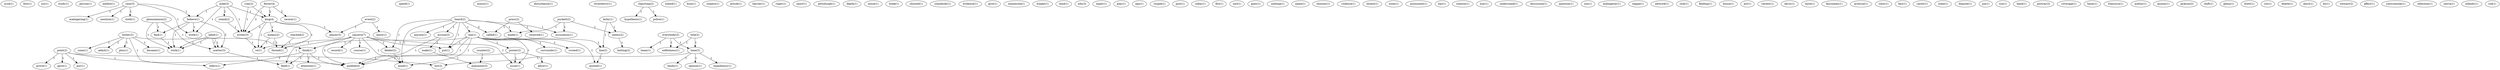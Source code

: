 digraph G {
  ucsd [ label="ucsd(1)" ];
  btw [ label="btw(1)" ];
  isn [ label="isn(1)" ];
  study [ label="study(1)" ];
  person [ label="person(1)" ];
  mediot [ label="mediot(1)" ];
  case [ label="case(3)" ];
  sloth [ label="sloth(1)" ];
  malingering [ label="malingering(1)" ];
  believe [ label="believe(1)" ];
  mention [ label="mention(1)" ];
  work [ label="work(1)" ];
  speed [ label="speed(1)" ];
  counter [ label="counter(2)" ];
  argument [ label="argument(3)" ];
  minus [ label="minus(1)" ];
  disturbance [ label="disturbance(1)" ];
  strawberry [ label="strawberry(1)" ];
  reporting [ label="reporting(2)" ];
  hypothesis [ label="hypothesis(1)" ];
  police [ label="police(1)" ];
  stated [ label="stated(1)" ];
  bum [ label="bum(1)" ];
  subject [ label="subject(1)" ];
  article [ label="article(1)" ];
  barrier [ label="barrier(1)" ];
  heard [ label="heard(2)" ];
  accuse [ label="accuse(2)" ];
  one [ label="one(1)" ];
  anyone [ label="anyone(1)" ];
  made [ label="made(1)" ];
  accusation [ label="accusation(1)" ];
  put [ label="put(1)" ];
  called [ label="called(1)" ];
  fielder [ label="fielder(2)" ];
  mind [ label="mind(1)" ];
  roger [ label="roger(1)" ];
  everybody [ label="everybody(2)" ];
  team [ label="team(1)" ];
  time [ label="time(3)" ];
  selfishness [ label="selfishness(1)" ];
  sport [ label="sport(1)" ];
  puckett [ label="puckett(2)" ];
  seems [ label="seems(2)" ];
  pittsburgh [ label="pittsburgh(1)" ];
  depth [ label="depth(1)" ];
  sense [ label="sense(1)" ];
  week [ label="week(1)" ];
  showed [ label="showed(1)" ];
  press [ label="press(2)" ];
  received [ label="received(1)" ];
  somebody [ label="somebody(1)" ];
  evidence [ label="evidence(1)" ];
  give [ label="give(1)" ];
  minnesota [ label="minnesota(1)" ];
  wieght [ label="wieght(1)" ];
  tend [ label="tend(1)" ];
  label [ label="label(1)" ];
  matter [ label="matter(3)" ];
  stick [ label="stick(1)" ];
  edu [ label="edu(3)" ];
  imply [ label="imply(1)" ];
  play [ label="play(1)" ];
  point [ label="point(2)" ];
  por [ label="por(1)" ];
  prove [ label="prove(1)" ];
  gave [ label="gave(1)" ];
  quibble [ label="quibble(4)" ];
  list [ label="list(2)" ];
  ego [ label="ego(1)" ];
  fester [ label="fester(4)" ];
  racism [ label="racism(1)" ];
  king [ label="king(4)" ];
  writes [ label="writes(3)" ];
  couple [ label="couple(1)" ];
  post [ label="post(1)" ];
  make [ label="make(1)" ];
  event [ label="event(2)" ];
  know [ label="know(1)" ];
  player [ label="player(3)" ];
  butler [ label="butler(2)" ];
  plus [ label="plus(1)" ];
  became [ label="became(1)" ];
  come [ label="come(1)" ];
  think [ label="think(1)" ];
  admit [ label="admit(1)" ];
  refers [ label="refers(1)" ];
  collar [ label="collar(1)" ];
  fire [ label="fire(1)" ];
  carl [ label="carl(1)" ];
  goes [ label="goes(1)" ];
  nothing [ label="nothing(1)" ];
  phenomenon [ label="phenomenon(2)" ];
  find [ label="find(1)" ];
  name [ label="name(1)" ];
  chooses [ label="chooses(1)" ];
  violence [ label="violence(1)" ];
  extent [ label="extent(1)" ];
  title [ label="title(2)" ];
  room [ label="room(1)" ];
  surrounds [ label="surrounds(1)" ];
  screed [ label="screed(1)" ];
  poster [ label="poster(2)" ];
  issue [ label="issue(1)" ];
  line [ label="line(2)" ];
  quoted [ label="quoted(1)" ];
  assesment [ label="assesment(1)" ];
  bar [ label="bar(1)" ];
  citation [ label="citation(1)" ];
  way [ label="way(1)" ];
  understand [ label="understand(1)" ];
  discussion [ label="discussion(1)" ];
  question [ label="question(1)" ];
  sox [ label="sox(1)" ];
  label [ label="label(1)" ];
  opinion [ label="opinion(1)" ];
  expediency [ label="expediency(1)" ];
  tends [ label="tends(1)" ];
  attention [ label="attention(1)" ];
  field [ label="field(1)" ];
  kirby [ label="kirby(1)" ];
  malingerer [ label="malingerer(1)" ];
  mike [ label="mike(3)" ];
  island [ label="island(2)" ];
  reggie [ label="reggie(1)" ];
  com [ label="com(2)" ];
  network [ label="network(1)" ];
  club [ label="club(1)" ];
  fielding [ label="fielding(1)" ];
  allow [ label="allow(1)" ];
  house [ label="house(1)" ];
  act [ label="act(1)" ];
  variety [ label="variety(1)" ];
  davis [ label="davis(1)" ];
  taste [ label="taste(1)" ];
  fascinates [ label="fascinates(1)" ];
  archival [ label="archival(1)" ];
  color [ label="color(1)" ];
  fact [ label="fact(1)" ];
  carew [ label="carew(1)" ];
  state [ label="state(1)" ];
  dispute [ label="dispute(1)" ];
  batting [ label="batting(2)" ];
  jon [ label="jon(1)" ];
  reached [ label="reached(2)" ];
  thread [ label="thread(1)" ];
  means [ label="means(2)" ];
  ve [ label="ve(1)" ];
  run [ label="run(1)" ];
  hand [ label="hand(1)" ];
  portray [ label="portray(2)" ];
  coverage [ label="coverage(1)" ];
  hmm [ label="hmm(1)" ];
  francisco [ label="francisco(1)" ];
  author [ label="author(1)" ];
  canseco [ label="canseco(7)" ];
  course [ label="course(1)" ];
  record [ label="record(1)" ];
  quonm [ label="quonm(1)" ];
  jackson [ label="jackson(2)" ];
  shift [ label="shift(1)" ];
  glenn [ label="glenn(1)" ];
  brett [ label="brett(1)" ];
  cut [ label="cut(1)" ];
  delete [ label="delete(1)" ];
  daryl [ label="daryl(1)" ];
  bo [ label="bo(1)" ];
  stewart [ label="stewart(2)" ];
  affect [ label="affect(1)" ];
  yastrzemski [ label="yastrzemski(1)" ];
  selection [ label="selection(1)" ];
  sierra [ label="sierra(1)" ];
  nobody [ label="nobody(1)" ];
  rod [ label="rod(1)" ];
  case -> sloth [ label="1" ];
  case -> malingering [ label="1" ];
  case -> believe [ label="1" ];
  case -> mention [ label="1" ];
  case -> work [ label="1" ];
  counter -> argument [ label="1" ];
  reporting -> hypothesis [ label="1" ];
  reporting -> police [ label="1" ];
  heard -> accuse [ label="1" ];
  heard -> one [ label="1" ];
  heard -> anyone [ label="1" ];
  heard -> made [ label="1" ];
  heard -> accusation [ label="1" ];
  heard -> put [ label="1" ];
  heard -> called [ label="2" ];
  heard -> fielder [ label="1" ];
  heard -> mind [ label="1" ];
  everybody -> team [ label="1" ];
  everybody -> time [ label="1" ];
  everybody -> selfishness [ label="1" ];
  puckett -> made [ label="1" ];
  puckett -> seems [ label="1" ];
  puckett -> accusation [ label="1" ];
  press -> received [ label="1" ];
  press -> called [ label="1" ];
  label -> matter [ label="1" ];
  label -> stick [ label="1" ];
  point -> por [ label="1" ];
  point -> prove [ label="1" ];
  point -> gave [ label="1" ];
  point -> quibble [ label="1" ];
  point -> list [ label="1" ];
  fester -> racism [ label="2" ];
  fester -> king [ label="2" ];
  fester -> writes [ label="2" ];
  accuse -> quibble [ label="1" ];
  accuse -> make [ label="1" ];
  event -> know [ label="1" ];
  event -> player [ label="1" ];
  butler -> plus [ label="1" ];
  butler -> became [ label="1" ];
  butler -> come [ label="1" ];
  butler -> think [ label="1" ];
  butler -> admit [ label="1" ];
  butler -> refers [ label="1" ];
  phenomenon -> matter [ label="1" ];
  phenomenon -> find [ label="1" ];
  phenomenon -> stick [ label="1" ];
  title -> time [ label="1" ];
  title -> selfishness [ label="1" ];
  one -> surrounds [ label="1" ];
  one -> screed [ label="1" ];
  one -> think [ label="1" ];
  one -> poster [ label="1" ];
  one -> put [ label="1" ];
  one -> quibble [ label="1" ];
  one -> issue [ label="1" ];
  one -> line [ label="1" ];
  one -> quoted [ label="1" ];
  one -> mind [ label="1" ];
  label -> matter [ label="1" ];
  label -> stick [ label="1" ];
  time -> opinion [ label="1" ];
  time -> expediency [ label="1" ];
  time -> tends [ label="1" ];
  time -> list [ label="1" ];
  think -> attention [ label="1" ];
  think -> quibble [ label="1" ];
  think -> field [ label="1" ];
  think -> refers [ label="1" ];
  kirby -> seems [ label="1" ];
  kirby -> line [ label="1" ];
  mike -> believe [ label="1" ];
  mike -> king [ label="1" ];
  mike -> island [ label="2" ];
  mike -> work [ label="1" ];
  mike -> writes [ label="1" ];
  com -> king [ label="1" ];
  com -> writes [ label="1" ];
  poster -> quibble [ label="1" ];
  poster -> issue [ label="1" ];
  poster -> allow [ label="1" ];
  believe -> matter [ label="2" ];
  believe -> work [ label="1" ];
  believe -> find [ label="1" ];
  believe -> stick [ label="1" ];
  matter -> field [ label="1" ];
  seems -> batting [ label="1" ];
  reached -> thread [ label="1" ];
  king -> means [ label="1" ];
  king -> thread [ label="1" ];
  king -> player [ label="1" ];
  king -> writes [ label="2" ];
  king -> ve [ label="1" ];
  means -> thread [ label="1" ];
  means -> ve [ label="1" ];
  canseco -> put [ label="1" ];
  canseco -> quibble [ label="2" ];
  canseco -> course [ label="1" ];
  canseco -> issue [ label="1" ];
  canseco -> record [ label="1" ];
  canseco -> fielder [ label="1" ];
  canseco -> field [ label="1" ];
  canseco -> mind [ label="1" ];
  canseco -> ve [ label="1" ];
  island -> writes [ label="1" ];
  make -> argument [ label="1" ];
  line -> quoted [ label="1" ];
  fielder -> mind [ label="1" ];
  writes -> ve [ label="1" ];
  find -> stick [ label="1" ];
}
